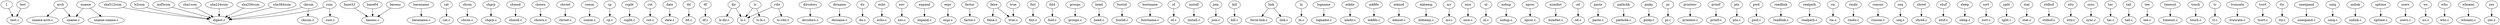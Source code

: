 digraph G {
"[" -> "test.c";
"arch" -> "uname-arch.c";
"arch" -> "uname.c";
"b2sum" -> "digest.c";
"base32" -> "basenc.c";
"base64" -> "basenc.c";
"basename" -> "basename.c";
"basenc" -> "basenc.c";
"cat" -> "cat.c";
"chcon" -> "chcon.c";
"chgrp" -> "chgrp.c";
"chmod" -> "chmod.c";
"chown" -> "chown.c";
"chroot" -> "chroot.c";
"cksum" -> "cksum.c";
"cksum" -> "digest.c";
"comm" -> "comm.c";
"cp" -> "cp.c";
"csplit" -> "csplit.c";
"cut" -> "cut.c";
"date" -> "date.c";
"dd" -> "dd.c";
"df" -> "df.c";
"dir" -> "ls-dir.c";
"dir" -> "ls.c";
"dircolors" -> "dircolors.c";
"dirname" -> "dirname.c";
"du" -> "du.c";
"echo" -> "echo.c";
"env" -> "env.c";
"expand" -> "expand.c";
"expr" -> "expr.c";
"factor" -> "factor.c";
"false" -> "false.c";
"false" -> "true.c";
"fmt" -> "fmt.c";
"fold" -> "fold.c";
"groups" -> "groups.c";
"head" -> "head.c";
"hostid" -> "hostid.c";
"hostname" -> "hostname.c";
"id" -> "id.c";
"install" -> "install.c";
"join" -> "join.c";
"kill" -> "kill.c";
"link" -> "force-link.c";
"link" -> "link.c";
"ln" -> "ln.c";
"logname" -> "logname.c";
"ls" -> "ls-ls.c";
"ls" -> "ls.c";
"md5sum" -> "digest.c";
"mkdir" -> "mkdir.c";
"mkfifo" -> "mkfifo.c";
"mknod" -> "mknod.c";
"mktemp" -> "mktemp.c";
"mv" -> "mv.c";
"nice" -> "nice.c";
"nl" -> "nl.c";
"nohup" -> "nohup.c";
"nproc" -> "nproc.c";
"numfmt" -> "numfmt.c";
"od" -> "od.c";
"paste" -> "paste.c";
"pathchk" -> "pathchk.c";
"pinky" -> "pinky.c";
"pr" -> "pr.c";
"printenv" -> "printenv.c";
"printf" -> "printf.c";
"ptx" -> "ptx.c";
"pwd" -> "pwd.c";
"readlink" -> "readlink.c";
"realpath" -> "realpath.c";
"rm" -> "rm.c";
"rmdir" -> "rmdir.c";
"runcon" -> "runcon.c";
"seq" -> "seq.c";
"sha1sum" -> "digest.c";
"sha224sum" -> "digest.c";
"sha256sum" -> "digest.c";
"sha384sum" -> "digest.c";
"sha512sum" -> "digest.c";
"shred" -> "shred.c";
"shuf" -> "shuf.c";
"sleep" -> "sleep.c";
"sort" -> "sort.c";
"split" -> "split.c";
"stat" -> "stat.c";
"stdbuf" -> "stdbuf.c";
"stty" -> "stty.c";
"sum" -> "sum.c";
"sum" -> "digest.c";
"sync" -> "sync.c";
"tac" -> "tac.c";
"tail" -> "tail.c";
"tee" -> "tee.c";
"test" -> "test.c";
"timeout" -> "timeout.c";
"touch" -> "touch.c";
"tr" -> "tr.c";
"true" -> "true.c";
"truncate" -> "truncate.c";
"tsort" -> "tsort.c";
"tty" -> "tty.c";
"uname" -> "uname-uname.c";
"uname" -> "uname.c";
"unexpand" -> "unexpand.c";
"uniq" -> "uniq.c";
"unlink" -> "unlink.c";
"uptime" -> "uptime.c";
"users" -> "users.c";
"vdir" -> "ls-vdir.c";
"vdir" -> "ls.c";
"wc" -> "wc.c";
"who" -> "who.c";
"whoami" -> "whoami.c";
"yes" -> "yes.c";
}

